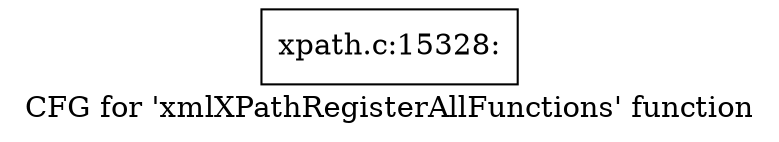 digraph "CFG for 'xmlXPathRegisterAllFunctions' function" {
	label="CFG for 'xmlXPathRegisterAllFunctions' function";

	Node0x4c90d70 [shape=record,label="{xpath.c:15328:}"];
}
